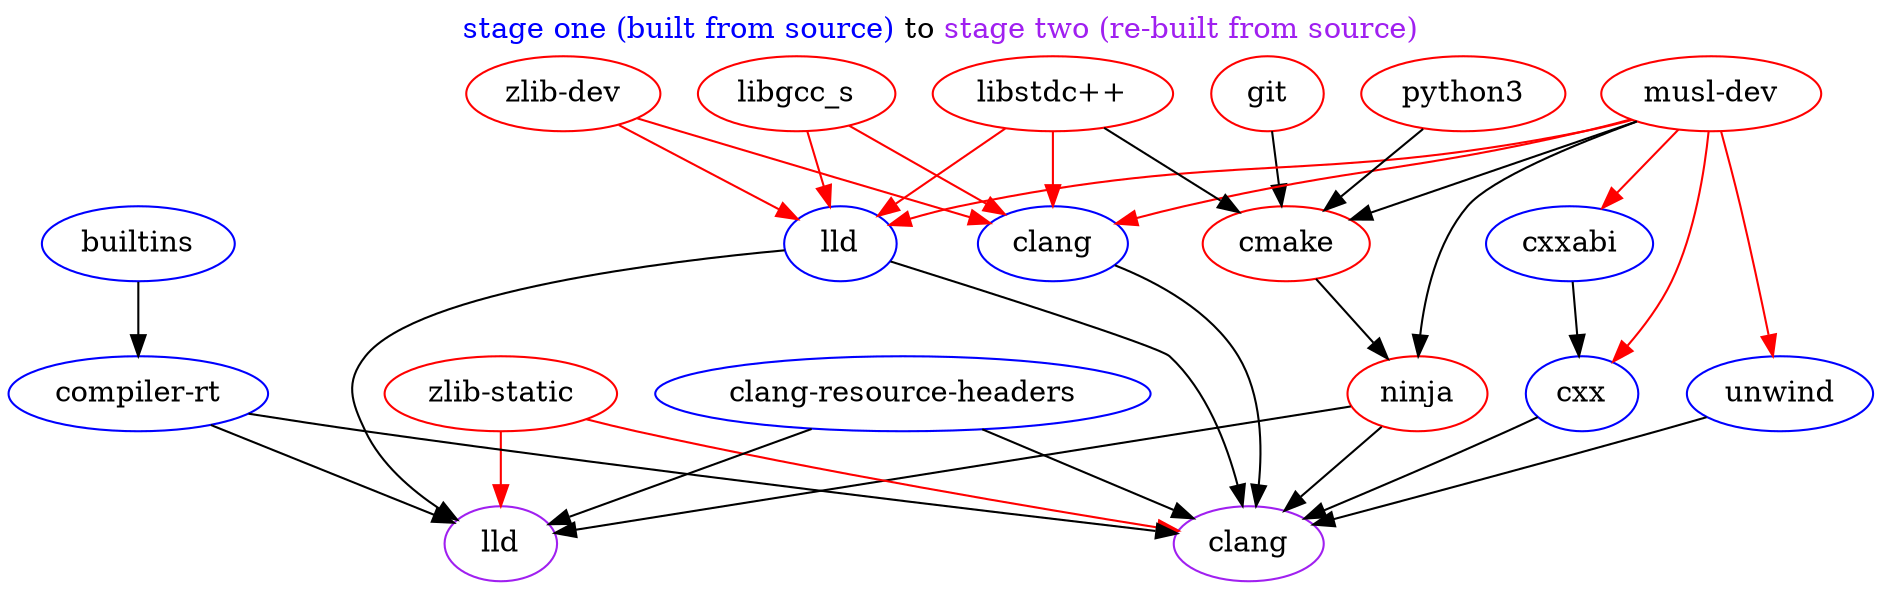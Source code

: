 digraph {
  label=<<FONT COLOR="blue">stage one (built from source) </FONT>to <FONT COLOR="purple">stage two (re-built from source)</FONT>>
  labelloc=t
  // inputs
  stage_zero_cmake [label="cmake",color=red]
  stage_zero_gcc [label="libgcc_s",color=red]
  stage_zero_git [label="git",color=red]
  stage_zero_musl [label="musl-dev",color=red]
  stage_zero_ninja [label="ninja",color=red]
  stage_zero_python [label="python3",color=red]
  stage_zero_stdcxx [label="libstdc++",color=red]
  stage_zero_zlib [label="zlib-dev",color=red]
  stage_zero_zlib_s [label="zlib-static",color=red]
  stage_one_builtins [label="builtins",color=blue]
  stage_one_clang [label="clang",color=blue]
  stage_one_cxx [label="cxx",color=blue]
  stage_one_cxxabi [label="cxxabi",color=blue]
  stage_one_hdrs [label="clang-resource-headers",color=blue]
  stage_one_lld [label="lld",color=blue]
  stage_one_rtlib [label="compiler-rt",color=blue]
  stage_one_unwind [label="unwind",color=blue]
  // outputs
  stage_two_clang [label="clang",color=purple]
  stage_two_lld [label="lld",color=purple]
  // dependencies (dependee -> dependent; dependent depends on dependee)
  stage_one_builtins -> stage_one_rtlib
  stage_one_clang -> stage_two_clang
  stage_one_cxx -> stage_two_clang
  stage_one_cxxabi -> stage_one_cxx
  stage_one_hdrs -> stage_two_clang
  stage_one_hdrs -> stage_two_lld
  stage_one_lld -> stage_two_clang
  stage_one_lld -> stage_two_lld
  stage_one_rtlib -> stage_two_clang
  stage_one_rtlib -> stage_two_lld
  stage_one_unwind -> stage_two_clang
  stage_zero_cmake -> stage_zero_ninja
  stage_zero_gcc -> stage_one_clang [color=red]
  stage_zero_gcc -> stage_one_lld [color=red]
  stage_zero_git -> stage_zero_cmake
  stage_zero_musl -> stage_one_clang [color=red]
  stage_zero_musl -> stage_one_cxx [color=red]
  stage_zero_musl -> stage_one_cxxabi [color=red]
  stage_zero_musl -> stage_one_lld [color=red]
  stage_zero_musl -> stage_one_unwind [color=red]
  stage_zero_musl -> stage_zero_cmake
  stage_zero_musl -> stage_zero_ninja
  stage_zero_ninja -> stage_two_clang
  stage_zero_ninja -> stage_two_lld
  stage_zero_python -> stage_zero_cmake
  stage_zero_stdcxx -> stage_one_clang [color=red]
  stage_zero_stdcxx -> stage_one_lld [color=red]
  stage_zero_stdcxx -> stage_zero_cmake
  stage_zero_zlib -> stage_one_clang [color=red]
  stage_zero_zlib -> stage_one_lld [color=red]
  stage_zero_zlib_s -> stage_two_clang [color=red]
  stage_zero_zlib_s -> stage_two_lld [color=red]
}
